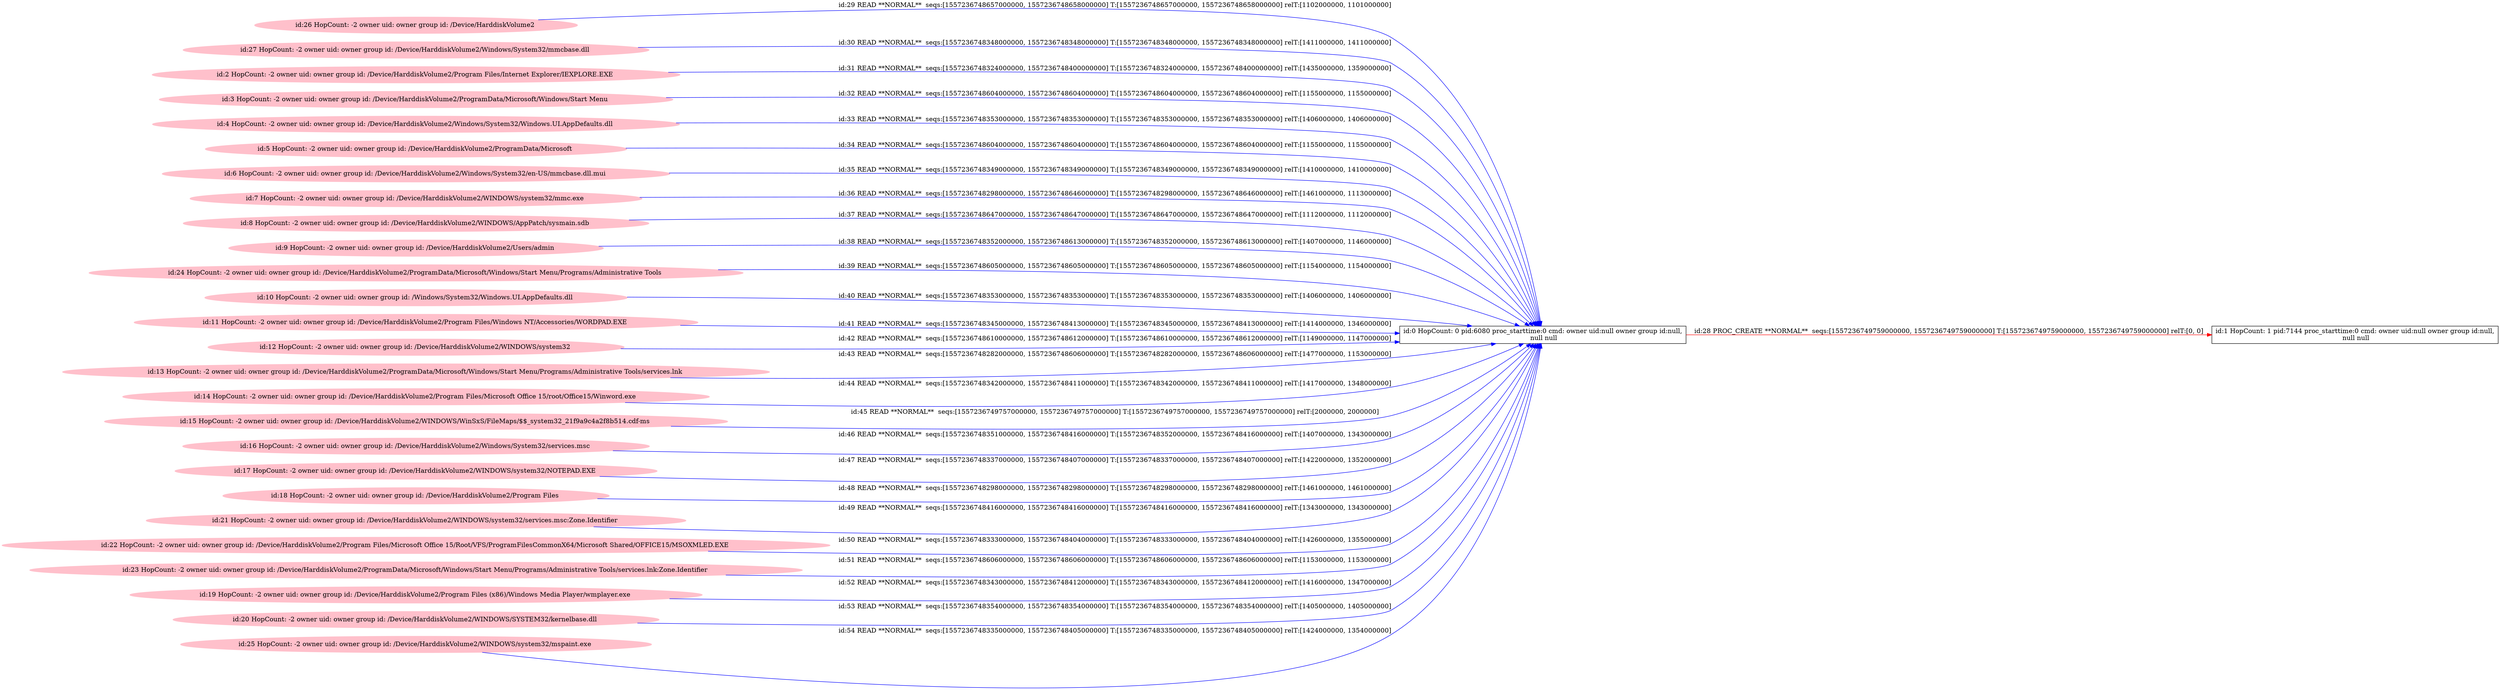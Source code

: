 digraph  {
rankdir=LR
"0"[color=black,label="id:0 HopCount: 0 pid:6080 proc_starttime:0 cmd: owner uid:null owner group id:null,\n null null", shape=box,style=solid];
"1"[color=black,label="id:1 HopCount: 1 pid:7144 proc_starttime:0 cmd: owner uid:null owner group id:null,\n null null", shape=box,style=solid];
"0" -> "1" [id=28,__obj="PROC_CREATE"color=red,label="id:28 PROC_CREATE **NORMAL**  seqs:[1557236749759000000, 1557236749759000000] T:[1557236749759000000, 1557236749759000000] relT:[0, 0]",style=solid];
"26"[color=pink,label="id:26 HopCount: -2 owner uid: owner group id: /Device/HarddiskVolume2 ", shape=oval,style=filled];
"26" -> "0" [id=29,__obj="READ"color=blue,label="id:29 READ **NORMAL**  seqs:[1557236748657000000, 1557236748658000000] T:[1557236748657000000, 1557236748658000000] relT:[1102000000, 1101000000]",style=solid];
"27"[color=pink,label="id:27 HopCount: -2 owner uid: owner group id: /Device/HarddiskVolume2/Windows/System32/mmcbase.dll ", shape=oval,style=filled];
"27" -> "0" [id=30,__obj="READ"color=blue,label="id:30 READ **NORMAL**  seqs:[1557236748348000000, 1557236748348000000] T:[1557236748348000000, 1557236748348000000] relT:[1411000000, 1411000000]",style=solid];
"2"[color=pink,label="id:2 HopCount: -2 owner uid: owner group id: /Device/HarddiskVolume2/Program Files/Internet Explorer/IEXPLORE.EXE ", shape=oval,style=filled];
"2" -> "0" [id=31,__obj="READ"color=blue,label="id:31 READ **NORMAL**  seqs:[1557236748324000000, 1557236748400000000] T:[1557236748324000000, 1557236748400000000] relT:[1435000000, 1359000000]",style=solid];
"3"[color=pink,label="id:3 HopCount: -2 owner uid: owner group id: /Device/HarddiskVolume2/ProgramData/Microsoft/Windows/Start Menu ", shape=oval,style=filled];
"3" -> "0" [id=32,__obj="READ"color=blue,label="id:32 READ **NORMAL**  seqs:[1557236748604000000, 1557236748604000000] T:[1557236748604000000, 1557236748604000000] relT:[1155000000, 1155000000]",style=solid];
"4"[color=pink,label="id:4 HopCount: -2 owner uid: owner group id: /Device/HarddiskVolume2/Windows/System32/Windows.UI.AppDefaults.dll ", shape=oval,style=filled];
"4" -> "0" [id=33,__obj="READ"color=blue,label="id:33 READ **NORMAL**  seqs:[1557236748353000000, 1557236748353000000] T:[1557236748353000000, 1557236748353000000] relT:[1406000000, 1406000000]",style=solid];
"5"[color=pink,label="id:5 HopCount: -2 owner uid: owner group id: /Device/HarddiskVolume2/ProgramData/Microsoft ", shape=oval,style=filled];
"5" -> "0" [id=34,__obj="READ"color=blue,label="id:34 READ **NORMAL**  seqs:[1557236748604000000, 1557236748604000000] T:[1557236748604000000, 1557236748604000000] relT:[1155000000, 1155000000]",style=solid];
"6"[color=pink,label="id:6 HopCount: -2 owner uid: owner group id: /Device/HarddiskVolume2/Windows/System32/en-US/mmcbase.dll.mui ", shape=oval,style=filled];
"6" -> "0" [id=35,__obj="READ"color=blue,label="id:35 READ **NORMAL**  seqs:[1557236748349000000, 1557236748349000000] T:[1557236748349000000, 1557236748349000000] relT:[1410000000, 1410000000]",style=solid];
"7"[color=pink,label="id:7 HopCount: -2 owner uid: owner group id: /Device/HarddiskVolume2/WINDOWS/system32/mmc.exe ", shape=oval,style=filled];
"7" -> "0" [id=36,__obj="READ"color=blue,label="id:36 READ **NORMAL**  seqs:[1557236748298000000, 1557236748646000000] T:[1557236748298000000, 1557236748646000000] relT:[1461000000, 1113000000]",style=solid];
"8"[color=pink,label="id:8 HopCount: -2 owner uid: owner group id: /Device/HarddiskVolume2/WINDOWS/AppPatch/sysmain.sdb ", shape=oval,style=filled];
"8" -> "0" [id=37,__obj="READ"color=blue,label="id:37 READ **NORMAL**  seqs:[1557236748647000000, 1557236748647000000] T:[1557236748647000000, 1557236748647000000] relT:[1112000000, 1112000000]",style=solid];
"9"[color=pink,label="id:9 HopCount: -2 owner uid: owner group id: /Device/HarddiskVolume2/Users/admin ", shape=oval,style=filled];
"9" -> "0" [id=38,__obj="READ"color=blue,label="id:38 READ **NORMAL**  seqs:[1557236748352000000, 1557236748613000000] T:[1557236748352000000, 1557236748613000000] relT:[1407000000, 1146000000]",style=solid];
"24"[color=pink,label="id:24 HopCount: -2 owner uid: owner group id: /Device/HarddiskVolume2/ProgramData/Microsoft/Windows/Start Menu/Programs/Administrative Tools ", shape=oval,style=filled];
"24" -> "0" [id=39,__obj="READ"color=blue,label="id:39 READ **NORMAL**  seqs:[1557236748605000000, 1557236748605000000] T:[1557236748605000000, 1557236748605000000] relT:[1154000000, 1154000000]",style=solid];
"10"[color=pink,label="id:10 HopCount: -2 owner uid: owner group id: /Windows/System32/Windows.UI.AppDefaults.dll ", shape=oval,style=filled];
"10" -> "0" [id=40,__obj="READ"color=blue,label="id:40 READ **NORMAL**  seqs:[1557236748353000000, 1557236748353000000] T:[1557236748353000000, 1557236748353000000] relT:[1406000000, 1406000000]",style=solid];
"11"[color=pink,label="id:11 HopCount: -2 owner uid: owner group id: /Device/HarddiskVolume2/Program Files/Windows NT/Accessories/WORDPAD.EXE ", shape=oval,style=filled];
"11" -> "0" [id=41,__obj="READ"color=blue,label="id:41 READ **NORMAL**  seqs:[1557236748345000000, 1557236748413000000] T:[1557236748345000000, 1557236748413000000] relT:[1414000000, 1346000000]",style=solid];
"12"[color=pink,label="id:12 HopCount: -2 owner uid: owner group id: /Device/HarddiskVolume2/WINDOWS/system32 ", shape=oval,style=filled];
"12" -> "0" [id=42,__obj="READ"color=blue,label="id:42 READ **NORMAL**  seqs:[1557236748610000000, 1557236748612000000] T:[1557236748610000000, 1557236748612000000] relT:[1149000000, 1147000000]",style=solid];
"13"[color=pink,label="id:13 HopCount: -2 owner uid: owner group id: /Device/HarddiskVolume2/ProgramData/Microsoft/Windows/Start Menu/Programs/Administrative Tools/services.lnk ", shape=oval,style=filled];
"13" -> "0" [id=43,__obj="READ"color=blue,label="id:43 READ **NORMAL**  seqs:[1557236748282000000, 1557236748606000000] T:[1557236748282000000, 1557236748606000000] relT:[1477000000, 1153000000]",style=solid];
"14"[color=pink,label="id:14 HopCount: -2 owner uid: owner group id: /Device/HarddiskVolume2/Program Files/Microsoft Office 15/root/Office15/Winword.exe ", shape=oval,style=filled];
"14" -> "0" [id=44,__obj="READ"color=blue,label="id:44 READ **NORMAL**  seqs:[1557236748342000000, 1557236748411000000] T:[1557236748342000000, 1557236748411000000] relT:[1417000000, 1348000000]",style=solid];
"15"[color=pink,label="id:15 HopCount: -2 owner uid: owner group id: /Device/HarddiskVolume2/WINDOWS/WinSxS/FileMaps/$$_system32_21f9a9c4a2f8b514.cdf-ms ", shape=oval,style=filled];
"15" -> "0" [id=45,__obj="READ"color=blue,label="id:45 READ **NORMAL**  seqs:[1557236749757000000, 1557236749757000000] T:[1557236749757000000, 1557236749757000000] relT:[2000000, 2000000]",style=solid];
"16"[color=pink,label="id:16 HopCount: -2 owner uid: owner group id: /Device/HarddiskVolume2/Windows/System32/services.msc ", shape=oval,style=filled];
"16" -> "0" [id=46,__obj="READ"color=blue,label="id:46 READ **NORMAL**  seqs:[1557236748351000000, 1557236748416000000] T:[1557236748352000000, 1557236748416000000] relT:[1407000000, 1343000000]",style=solid];
"17"[color=pink,label="id:17 HopCount: -2 owner uid: owner group id: /Device/HarddiskVolume2/WINDOWS/system32/NOTEPAD.EXE ", shape=oval,style=filled];
"17" -> "0" [id=47,__obj="READ"color=blue,label="id:47 READ **NORMAL**  seqs:[1557236748337000000, 1557236748407000000] T:[1557236748337000000, 1557236748407000000] relT:[1422000000, 1352000000]",style=solid];
"18"[color=pink,label="id:18 HopCount: -2 owner uid: owner group id: /Device/HarddiskVolume2/Program Files ", shape=oval,style=filled];
"18" -> "0" [id=48,__obj="READ"color=blue,label="id:48 READ **NORMAL**  seqs:[1557236748298000000, 1557236748298000000] T:[1557236748298000000, 1557236748298000000] relT:[1461000000, 1461000000]",style=solid];
"21"[color=pink,label="id:21 HopCount: -2 owner uid: owner group id: /Device/HarddiskVolume2/WINDOWS/system32/services.msc:Zone.Identifier ", shape=oval,style=filled];
"21" -> "0" [id=49,__obj="READ"color=blue,label="id:49 READ **NORMAL**  seqs:[1557236748416000000, 1557236748416000000] T:[1557236748416000000, 1557236748416000000] relT:[1343000000, 1343000000]",style=solid];
"22"[color=pink,label="id:22 HopCount: -2 owner uid: owner group id: /Device/HarddiskVolume2/Program Files/Microsoft Office 15/Root/VFS/ProgramFilesCommonX64/Microsoft Shared/OFFICE15/MSOXMLED.EXE ", shape=oval,style=filled];
"22" -> "0" [id=50,__obj="READ"color=blue,label="id:50 READ **NORMAL**  seqs:[1557236748333000000, 1557236748404000000] T:[1557236748333000000, 1557236748404000000] relT:[1426000000, 1355000000]",style=solid];
"23"[color=pink,label="id:23 HopCount: -2 owner uid: owner group id: /Device/HarddiskVolume2/ProgramData/Microsoft/Windows/Start Menu/Programs/Administrative Tools/services.lnk:Zone.Identifier ", shape=oval,style=filled];
"23" -> "0" [id=51,__obj="READ"color=blue,label="id:51 READ **NORMAL**  seqs:[1557236748606000000, 1557236748606000000] T:[1557236748606000000, 1557236748606000000] relT:[1153000000, 1153000000]",style=solid];
"19"[color=pink,label="id:19 HopCount: -2 owner uid: owner group id: /Device/HarddiskVolume2/Program Files (x86)/Windows Media Player/wmplayer.exe ", shape=oval,style=filled];
"19" -> "0" [id=52,__obj="READ"color=blue,label="id:52 READ **NORMAL**  seqs:[1557236748343000000, 1557236748412000000] T:[1557236748343000000, 1557236748412000000] relT:[1416000000, 1347000000]",style=solid];
"20"[color=pink,label="id:20 HopCount: -2 owner uid: owner group id: /Device/HarddiskVolume2/WINDOWS/SYSTEM32/kernelbase.dll ", shape=oval,style=filled];
"20" -> "0" [id=53,__obj="READ"color=blue,label="id:53 READ **NORMAL**  seqs:[1557236748354000000, 1557236748354000000] T:[1557236748354000000, 1557236748354000000] relT:[1405000000, 1405000000]",style=solid];
"25"[color=pink,label="id:25 HopCount: -2 owner uid: owner group id: /Device/HarddiskVolume2/WINDOWS/system32/mspaint.exe ", shape=oval,style=filled];
"25" -> "0" [id=54,__obj="READ"color=blue,label="id:54 READ **NORMAL**  seqs:[1557236748335000000, 1557236748405000000] T:[1557236748335000000, 1557236748405000000] relT:[1424000000, 1354000000]",style=solid];
}